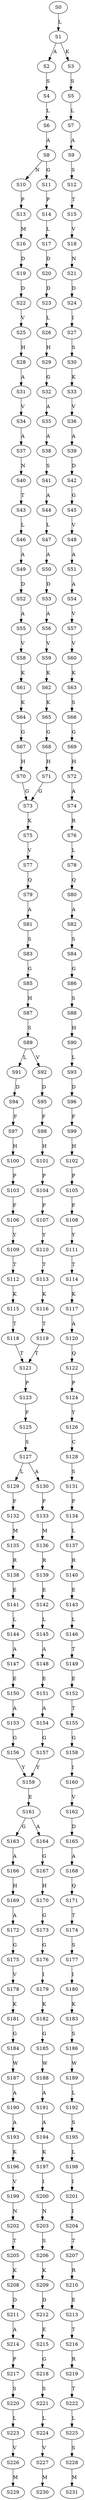 strict digraph  {
	S0 -> S1 [ label = L ];
	S1 -> S2 [ label = A ];
	S1 -> S3 [ label = K ];
	S2 -> S4 [ label = S ];
	S3 -> S5 [ label = S ];
	S4 -> S6 [ label = L ];
	S5 -> S7 [ label = L ];
	S6 -> S8 [ label = A ];
	S7 -> S9 [ label = A ];
	S8 -> S10 [ label = N ];
	S8 -> S11 [ label = G ];
	S9 -> S12 [ label = S ];
	S10 -> S13 [ label = P ];
	S11 -> S14 [ label = P ];
	S12 -> S15 [ label = T ];
	S13 -> S16 [ label = M ];
	S14 -> S17 [ label = L ];
	S15 -> S18 [ label = V ];
	S16 -> S19 [ label = D ];
	S17 -> S20 [ label = D ];
	S18 -> S21 [ label = N ];
	S19 -> S22 [ label = D ];
	S20 -> S23 [ label = D ];
	S21 -> S24 [ label = D ];
	S22 -> S25 [ label = V ];
	S23 -> S26 [ label = L ];
	S24 -> S27 [ label = I ];
	S25 -> S28 [ label = H ];
	S26 -> S29 [ label = H ];
	S27 -> S30 [ label = S ];
	S28 -> S31 [ label = A ];
	S29 -> S32 [ label = G ];
	S30 -> S33 [ label = K ];
	S31 -> S34 [ label = V ];
	S32 -> S35 [ label = A ];
	S33 -> S36 [ label = V ];
	S34 -> S37 [ label = A ];
	S35 -> S38 [ label = A ];
	S36 -> S39 [ label = A ];
	S37 -> S40 [ label = N ];
	S38 -> S41 [ label = S ];
	S39 -> S42 [ label = D ];
	S40 -> S43 [ label = T ];
	S41 -> S44 [ label = A ];
	S42 -> S45 [ label = G ];
	S43 -> S46 [ label = L ];
	S44 -> S47 [ label = L ];
	S45 -> S48 [ label = V ];
	S46 -> S49 [ label = A ];
	S47 -> S50 [ label = A ];
	S48 -> S51 [ label = A ];
	S49 -> S52 [ label = D ];
	S50 -> S53 [ label = D ];
	S51 -> S54 [ label = A ];
	S52 -> S55 [ label = A ];
	S53 -> S56 [ label = A ];
	S54 -> S57 [ label = V ];
	S55 -> S58 [ label = V ];
	S56 -> S59 [ label = V ];
	S57 -> S60 [ label = V ];
	S58 -> S61 [ label = K ];
	S59 -> S62 [ label = K ];
	S60 -> S63 [ label = K ];
	S61 -> S64 [ label = K ];
	S62 -> S65 [ label = K ];
	S63 -> S66 [ label = S ];
	S64 -> S67 [ label = G ];
	S65 -> S68 [ label = G ];
	S66 -> S69 [ label = G ];
	S67 -> S70 [ label = H ];
	S68 -> S71 [ label = H ];
	S69 -> S72 [ label = H ];
	S70 -> S73 [ label = G ];
	S71 -> S73 [ label = G ];
	S72 -> S74 [ label = A ];
	S73 -> S75 [ label = K ];
	S74 -> S76 [ label = R ];
	S75 -> S77 [ label = V ];
	S76 -> S78 [ label = L ];
	S77 -> S79 [ label = Q ];
	S78 -> S80 [ label = Q ];
	S79 -> S81 [ label = A ];
	S80 -> S82 [ label = A ];
	S81 -> S83 [ label = S ];
	S82 -> S84 [ label = S ];
	S83 -> S85 [ label = G ];
	S84 -> S86 [ label = G ];
	S85 -> S87 [ label = H ];
	S86 -> S88 [ label = S ];
	S87 -> S89 [ label = S ];
	S88 -> S90 [ label = H ];
	S89 -> S91 [ label = L ];
	S89 -> S92 [ label = V ];
	S90 -> S93 [ label = L ];
	S91 -> S94 [ label = D ];
	S92 -> S95 [ label = D ];
	S93 -> S96 [ label = D ];
	S94 -> S97 [ label = F ];
	S95 -> S98 [ label = F ];
	S96 -> S99 [ label = F ];
	S97 -> S100 [ label = H ];
	S98 -> S101 [ label = H ];
	S99 -> S102 [ label = H ];
	S100 -> S103 [ label = P ];
	S101 -> S104 [ label = P ];
	S102 -> S105 [ label = P ];
	S103 -> S106 [ label = F ];
	S104 -> S107 [ label = F ];
	S105 -> S108 [ label = F ];
	S106 -> S109 [ label = Y ];
	S107 -> S110 [ label = Y ];
	S108 -> S111 [ label = Y ];
	S109 -> S112 [ label = T ];
	S110 -> S113 [ label = T ];
	S111 -> S114 [ label = T ];
	S112 -> S115 [ label = K ];
	S113 -> S116 [ label = K ];
	S114 -> S117 [ label = K ];
	S115 -> S118 [ label = T ];
	S116 -> S119 [ label = T ];
	S117 -> S120 [ label = A ];
	S118 -> S121 [ label = T ];
	S119 -> S121 [ label = T ];
	S120 -> S122 [ label = Q ];
	S121 -> S123 [ label = P ];
	S122 -> S124 [ label = P ];
	S123 -> S125 [ label = F ];
	S124 -> S126 [ label = Y ];
	S125 -> S127 [ label = S ];
	S126 -> S128 [ label = C ];
	S127 -> S129 [ label = L ];
	S127 -> S130 [ label = A ];
	S128 -> S131 [ label = S ];
	S129 -> S132 [ label = F ];
	S130 -> S133 [ label = F ];
	S131 -> S134 [ label = F ];
	S132 -> S135 [ label = M ];
	S133 -> S136 [ label = M ];
	S134 -> S137 [ label = L ];
	S135 -> S138 [ label = R ];
	S136 -> S139 [ label = R ];
	S137 -> S140 [ label = R ];
	S138 -> S141 [ label = E ];
	S139 -> S142 [ label = E ];
	S140 -> S143 [ label = E ];
	S141 -> S144 [ label = L ];
	S142 -> S145 [ label = L ];
	S143 -> S146 [ label = L ];
	S144 -> S147 [ label = A ];
	S145 -> S148 [ label = A ];
	S146 -> S149 [ label = T ];
	S147 -> S150 [ label = E ];
	S148 -> S151 [ label = E ];
	S149 -> S152 [ label = E ];
	S150 -> S153 [ label = A ];
	S151 -> S154 [ label = A ];
	S152 -> S155 [ label = T ];
	S153 -> S156 [ label = G ];
	S154 -> S157 [ label = G ];
	S155 -> S158 [ label = G ];
	S156 -> S159 [ label = Y ];
	S157 -> S159 [ label = Y ];
	S158 -> S160 [ label = I ];
	S159 -> S161 [ label = E ];
	S160 -> S162 [ label = V ];
	S161 -> S163 [ label = G ];
	S161 -> S164 [ label = A ];
	S162 -> S165 [ label = D ];
	S163 -> S166 [ label = A ];
	S164 -> S167 [ label = G ];
	S165 -> S168 [ label = A ];
	S166 -> S169 [ label = H ];
	S167 -> S170 [ label = H ];
	S168 -> S171 [ label = Q ];
	S169 -> S172 [ label = A ];
	S170 -> S173 [ label = G ];
	S171 -> S174 [ label = T ];
	S172 -> S175 [ label = G ];
	S173 -> S176 [ label = G ];
	S174 -> S177 [ label = S ];
	S175 -> S178 [ label = V ];
	S176 -> S179 [ label = I ];
	S177 -> S180 [ label = I ];
	S178 -> S181 [ label = K ];
	S179 -> S182 [ label = K ];
	S180 -> S183 [ label = K ];
	S181 -> S184 [ label = G ];
	S182 -> S185 [ label = G ];
	S183 -> S186 [ label = S ];
	S184 -> S187 [ label = W ];
	S185 -> S188 [ label = W ];
	S186 -> S189 [ label = W ];
	S187 -> S190 [ label = A ];
	S188 -> S191 [ label = A ];
	S189 -> S192 [ label = L ];
	S190 -> S193 [ label = A ];
	S191 -> S194 [ label = A ];
	S192 -> S195 [ label = S ];
	S193 -> S196 [ label = K ];
	S194 -> S197 [ label = K ];
	S195 -> S198 [ label = L ];
	S196 -> S199 [ label = V ];
	S197 -> S200 [ label = I ];
	S198 -> S201 [ label = I ];
	S199 -> S202 [ label = N ];
	S200 -> S203 [ label = N ];
	S201 -> S204 [ label = I ];
	S202 -> S205 [ label = T ];
	S203 -> S206 [ label = S ];
	S204 -> S207 [ label = T ];
	S205 -> S208 [ label = K ];
	S206 -> S209 [ label = K ];
	S207 -> S210 [ label = R ];
	S208 -> S211 [ label = D ];
	S209 -> S212 [ label = D ];
	S210 -> S213 [ label = E ];
	S211 -> S214 [ label = A ];
	S212 -> S215 [ label = E ];
	S213 -> S216 [ label = T ];
	S214 -> S217 [ label = P ];
	S215 -> S218 [ label = G ];
	S216 -> S219 [ label = R ];
	S217 -> S220 [ label = S ];
	S218 -> S221 [ label = S ];
	S219 -> S222 [ label = T ];
	S220 -> S223 [ label = L ];
	S221 -> S224 [ label = L ];
	S222 -> S225 [ label = L ];
	S223 -> S226 [ label = V ];
	S224 -> S227 [ label = V ];
	S225 -> S228 [ label = S ];
	S226 -> S229 [ label = M ];
	S227 -> S230 [ label = M ];
	S228 -> S231 [ label = M ];
}
